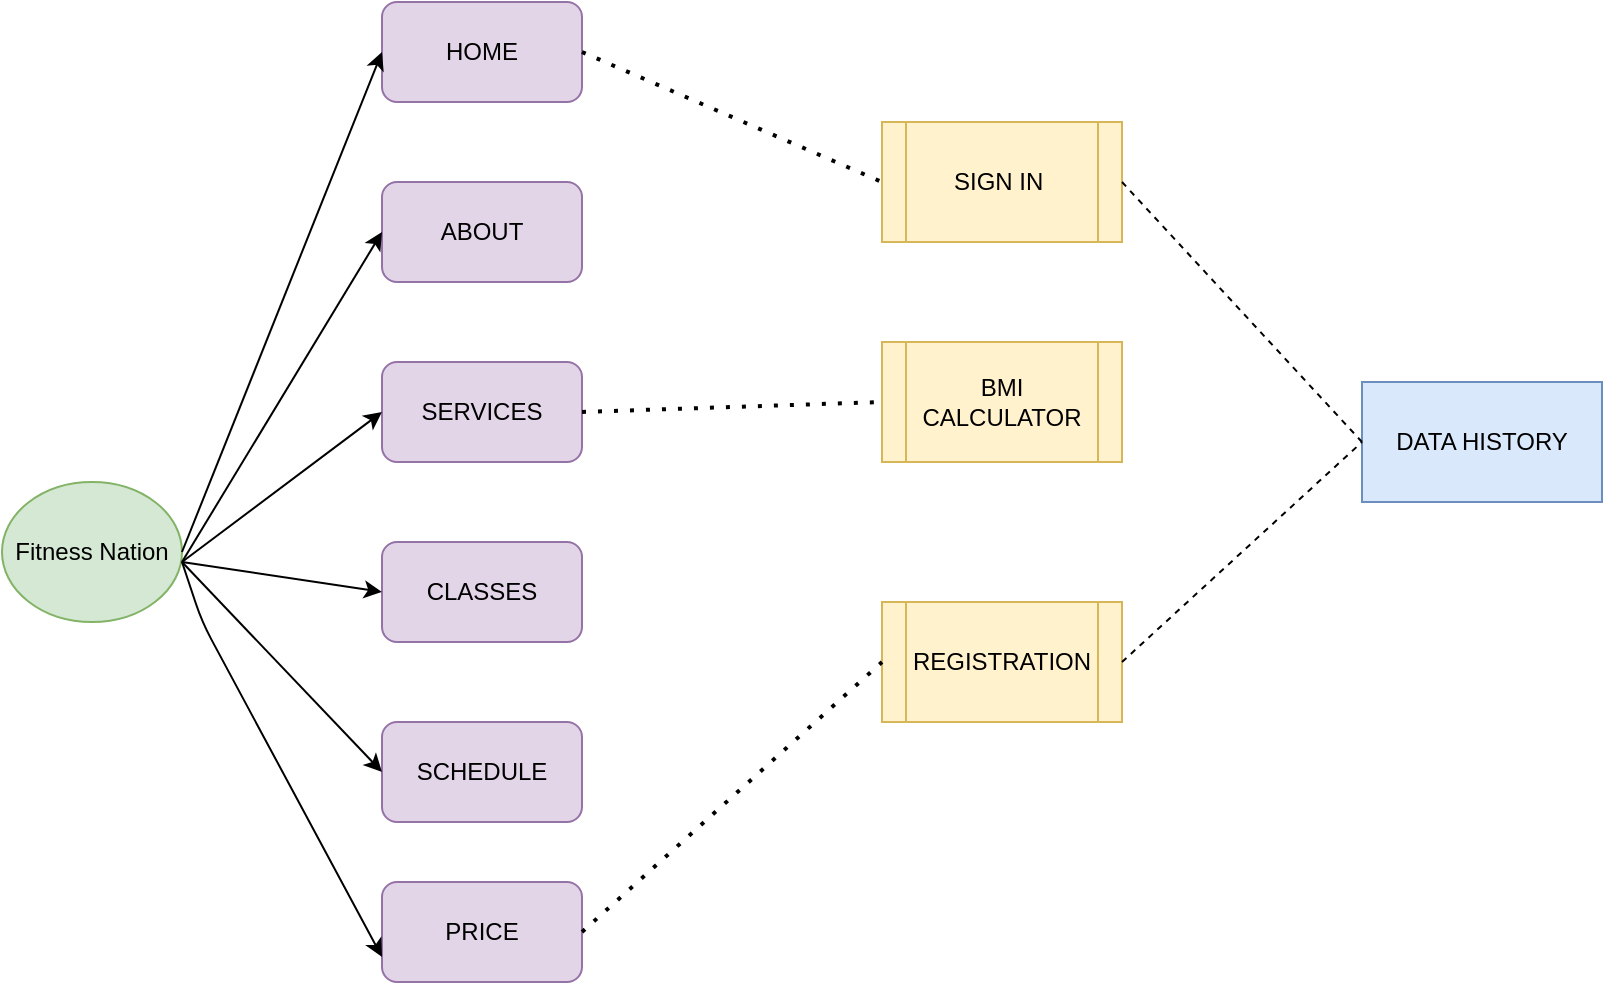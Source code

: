 <mxfile version="13.8.3" type="device"><diagram id="U9MVXjgffV-zSPL6Z030" name="Page-1"><mxGraphModel dx="886" dy="497" grid="1" gridSize="10" guides="1" tooltips="1" connect="1" arrows="1" fold="1" page="1" pageScale="1" pageWidth="850" pageHeight="1100" math="0" shadow="0"><root><mxCell id="0"/><mxCell id="1" parent="0"/><mxCell id="H613U2RdepFEuaVtylgX-1" value="Fitness Nation" style="ellipse;whiteSpace=wrap;html=1;strokeColor=#82b366;fillColor=#d5e8d4;" vertex="1" parent="1"><mxGeometry x="10" y="240" width="90" height="70" as="geometry"/></mxCell><mxCell id="H613U2RdepFEuaVtylgX-2" value="SERVICES" style="rounded=1;whiteSpace=wrap;html=1;strokeColor=#9673a6;fillColor=#e1d5e7;" vertex="1" parent="1"><mxGeometry x="200" y="180" width="100" height="50" as="geometry"/></mxCell><mxCell id="H613U2RdepFEuaVtylgX-3" value="ABOUT" style="rounded=1;whiteSpace=wrap;html=1;strokeColor=#9673a6;fillColor=#e1d5e7;" vertex="1" parent="1"><mxGeometry x="200" y="90" width="100" height="50" as="geometry"/></mxCell><mxCell id="H613U2RdepFEuaVtylgX-4" value="HOME" style="rounded=1;whiteSpace=wrap;html=1;strokeColor=#9673a6;fillColor=#e1d5e7;" vertex="1" parent="1"><mxGeometry x="200" width="100" height="50" as="geometry"/></mxCell><mxCell id="H613U2RdepFEuaVtylgX-5" value="CLASSES" style="rounded=1;whiteSpace=wrap;html=1;strokeColor=#9673a6;fillColor=#e1d5e7;" vertex="1" parent="1"><mxGeometry x="200" y="270" width="100" height="50" as="geometry"/></mxCell><mxCell id="H613U2RdepFEuaVtylgX-6" value="SCHEDULE" style="rounded=1;whiteSpace=wrap;html=1;strokeColor=#9673a6;fillColor=#e1d5e7;" vertex="1" parent="1"><mxGeometry x="200" y="360" width="100" height="50" as="geometry"/></mxCell><mxCell id="H613U2RdepFEuaVtylgX-7" value="PRICE" style="rounded=1;whiteSpace=wrap;html=1;strokeColor=#9673a6;fillColor=#e1d5e7;" vertex="1" parent="1"><mxGeometry x="200" y="440" width="100" height="50" as="geometry"/></mxCell><mxCell id="H613U2RdepFEuaVtylgX-9" value="" style="endArrow=classic;html=1;entryX=0;entryY=0.75;entryDx=0;entryDy=0;" edge="1" parent="1" target="H613U2RdepFEuaVtylgX-7"><mxGeometry width="50" height="50" relative="1" as="geometry"><mxPoint x="100" y="280" as="sourcePoint"/><mxPoint x="150" y="230" as="targetPoint"/><Array as="points"><mxPoint x="110" y="310"/></Array></mxGeometry></mxCell><mxCell id="H613U2RdepFEuaVtylgX-10" value="" style="endArrow=classic;html=1;entryX=0;entryY=0.5;entryDx=0;entryDy=0;" edge="1" parent="1" target="H613U2RdepFEuaVtylgX-6"><mxGeometry width="50" height="50" relative="1" as="geometry"><mxPoint x="100" y="280" as="sourcePoint"/><mxPoint x="150" y="230" as="targetPoint"/><Array as="points"/></mxGeometry></mxCell><mxCell id="H613U2RdepFEuaVtylgX-11" value="" style="endArrow=classic;html=1;entryX=0;entryY=0.5;entryDx=0;entryDy=0;" edge="1" parent="1" target="H613U2RdepFEuaVtylgX-5"><mxGeometry width="50" height="50" relative="1" as="geometry"><mxPoint x="100" y="280" as="sourcePoint"/><mxPoint x="150" y="230" as="targetPoint"/></mxGeometry></mxCell><mxCell id="H613U2RdepFEuaVtylgX-12" value="" style="endArrow=classic;html=1;entryX=0;entryY=0.5;entryDx=0;entryDy=0;" edge="1" parent="1" target="H613U2RdepFEuaVtylgX-3"><mxGeometry width="50" height="50" relative="1" as="geometry"><mxPoint x="100" y="280" as="sourcePoint"/><mxPoint x="150" y="230" as="targetPoint"/></mxGeometry></mxCell><mxCell id="H613U2RdepFEuaVtylgX-13" value="" style="endArrow=classic;html=1;entryX=0;entryY=0.5;entryDx=0;entryDy=0;" edge="1" parent="1" target="H613U2RdepFEuaVtylgX-2"><mxGeometry width="50" height="50" relative="1" as="geometry"><mxPoint x="100" y="280" as="sourcePoint"/><mxPoint x="150" y="230" as="targetPoint"/><Array as="points"/></mxGeometry></mxCell><mxCell id="H613U2RdepFEuaVtylgX-14" value="" style="endArrow=classic;html=1;exitX=1;exitY=0.5;exitDx=0;exitDy=0;entryX=0;entryY=0.5;entryDx=0;entryDy=0;" edge="1" parent="1" source="H613U2RdepFEuaVtylgX-1" target="H613U2RdepFEuaVtylgX-4"><mxGeometry width="50" height="50" relative="1" as="geometry"><mxPoint x="80" y="250" as="sourcePoint"/><mxPoint x="140" y="70" as="targetPoint"/></mxGeometry></mxCell><mxCell id="H613U2RdepFEuaVtylgX-15" value="SIGN IN&amp;nbsp;" style="shape=process;whiteSpace=wrap;html=1;backgroundOutline=1;strokeColor=#d6b656;fillColor=#fff2cc;" vertex="1" parent="1"><mxGeometry x="450" y="60" width="120" height="60" as="geometry"/></mxCell><mxCell id="H613U2RdepFEuaVtylgX-16" value="BMI CALCULATOR" style="shape=process;whiteSpace=wrap;html=1;backgroundOutline=1;strokeColor=#d6b656;fillColor=#fff2cc;" vertex="1" parent="1"><mxGeometry x="450" y="170" width="120" height="60" as="geometry"/></mxCell><mxCell id="H613U2RdepFEuaVtylgX-17" value="REGISTRATION" style="shape=process;whiteSpace=wrap;html=1;backgroundOutline=1;strokeColor=#d6b656;fillColor=#fff2cc;" vertex="1" parent="1"><mxGeometry x="450" y="300" width="120" height="60" as="geometry"/></mxCell><mxCell id="H613U2RdepFEuaVtylgX-20" value="" style="endArrow=none;dashed=1;html=1;dashPattern=1 3;strokeWidth=2;exitX=1;exitY=0.5;exitDx=0;exitDy=0;entryX=0;entryY=0.5;entryDx=0;entryDy=0;" edge="1" parent="1" source="H613U2RdepFEuaVtylgX-4" target="H613U2RdepFEuaVtylgX-15"><mxGeometry width="50" height="50" relative="1" as="geometry"><mxPoint x="400" y="280" as="sourcePoint"/><mxPoint x="450" y="230" as="targetPoint"/></mxGeometry></mxCell><mxCell id="H613U2RdepFEuaVtylgX-21" value="" style="endArrow=none;dashed=1;html=1;dashPattern=1 3;strokeWidth=2;exitX=1;exitY=0.5;exitDx=0;exitDy=0;entryX=0;entryY=0.5;entryDx=0;entryDy=0;" edge="1" parent="1" source="H613U2RdepFEuaVtylgX-2" target="H613U2RdepFEuaVtylgX-16"><mxGeometry width="50" height="50" relative="1" as="geometry"><mxPoint x="400" y="280" as="sourcePoint"/><mxPoint x="440" y="200" as="targetPoint"/></mxGeometry></mxCell><mxCell id="H613U2RdepFEuaVtylgX-22" value="" style="endArrow=none;dashed=1;html=1;dashPattern=1 3;strokeWidth=2;exitX=1;exitY=0.5;exitDx=0;exitDy=0;entryX=0;entryY=0.5;entryDx=0;entryDy=0;" edge="1" parent="1" source="H613U2RdepFEuaVtylgX-7" target="H613U2RdepFEuaVtylgX-17"><mxGeometry width="50" height="50" relative="1" as="geometry"><mxPoint x="400" y="280" as="sourcePoint"/><mxPoint x="450" y="230" as="targetPoint"/></mxGeometry></mxCell><mxCell id="H613U2RdepFEuaVtylgX-23" value="DATA HISTORY" style="rounded=0;whiteSpace=wrap;html=1;strokeColor=#6c8ebf;fillColor=#dae8fc;" vertex="1" parent="1"><mxGeometry x="690" y="190" width="120" height="60" as="geometry"/></mxCell><mxCell id="H613U2RdepFEuaVtylgX-24" value="" style="endArrow=none;dashed=1;html=1;entryX=0;entryY=0.5;entryDx=0;entryDy=0;exitX=1;exitY=0.5;exitDx=0;exitDy=0;" edge="1" parent="1" source="H613U2RdepFEuaVtylgX-15" target="H613U2RdepFEuaVtylgX-23"><mxGeometry width="50" height="50" relative="1" as="geometry"><mxPoint x="400" y="280" as="sourcePoint"/><mxPoint x="450" y="230" as="targetPoint"/></mxGeometry></mxCell><mxCell id="H613U2RdepFEuaVtylgX-25" value="" style="endArrow=none;dashed=1;html=1;exitX=1;exitY=0.5;exitDx=0;exitDy=0;" edge="1" parent="1" source="H613U2RdepFEuaVtylgX-17"><mxGeometry width="50" height="50" relative="1" as="geometry"><mxPoint x="400" y="280" as="sourcePoint"/><mxPoint x="690" y="220" as="targetPoint"/></mxGeometry></mxCell></root></mxGraphModel></diagram></mxfile>